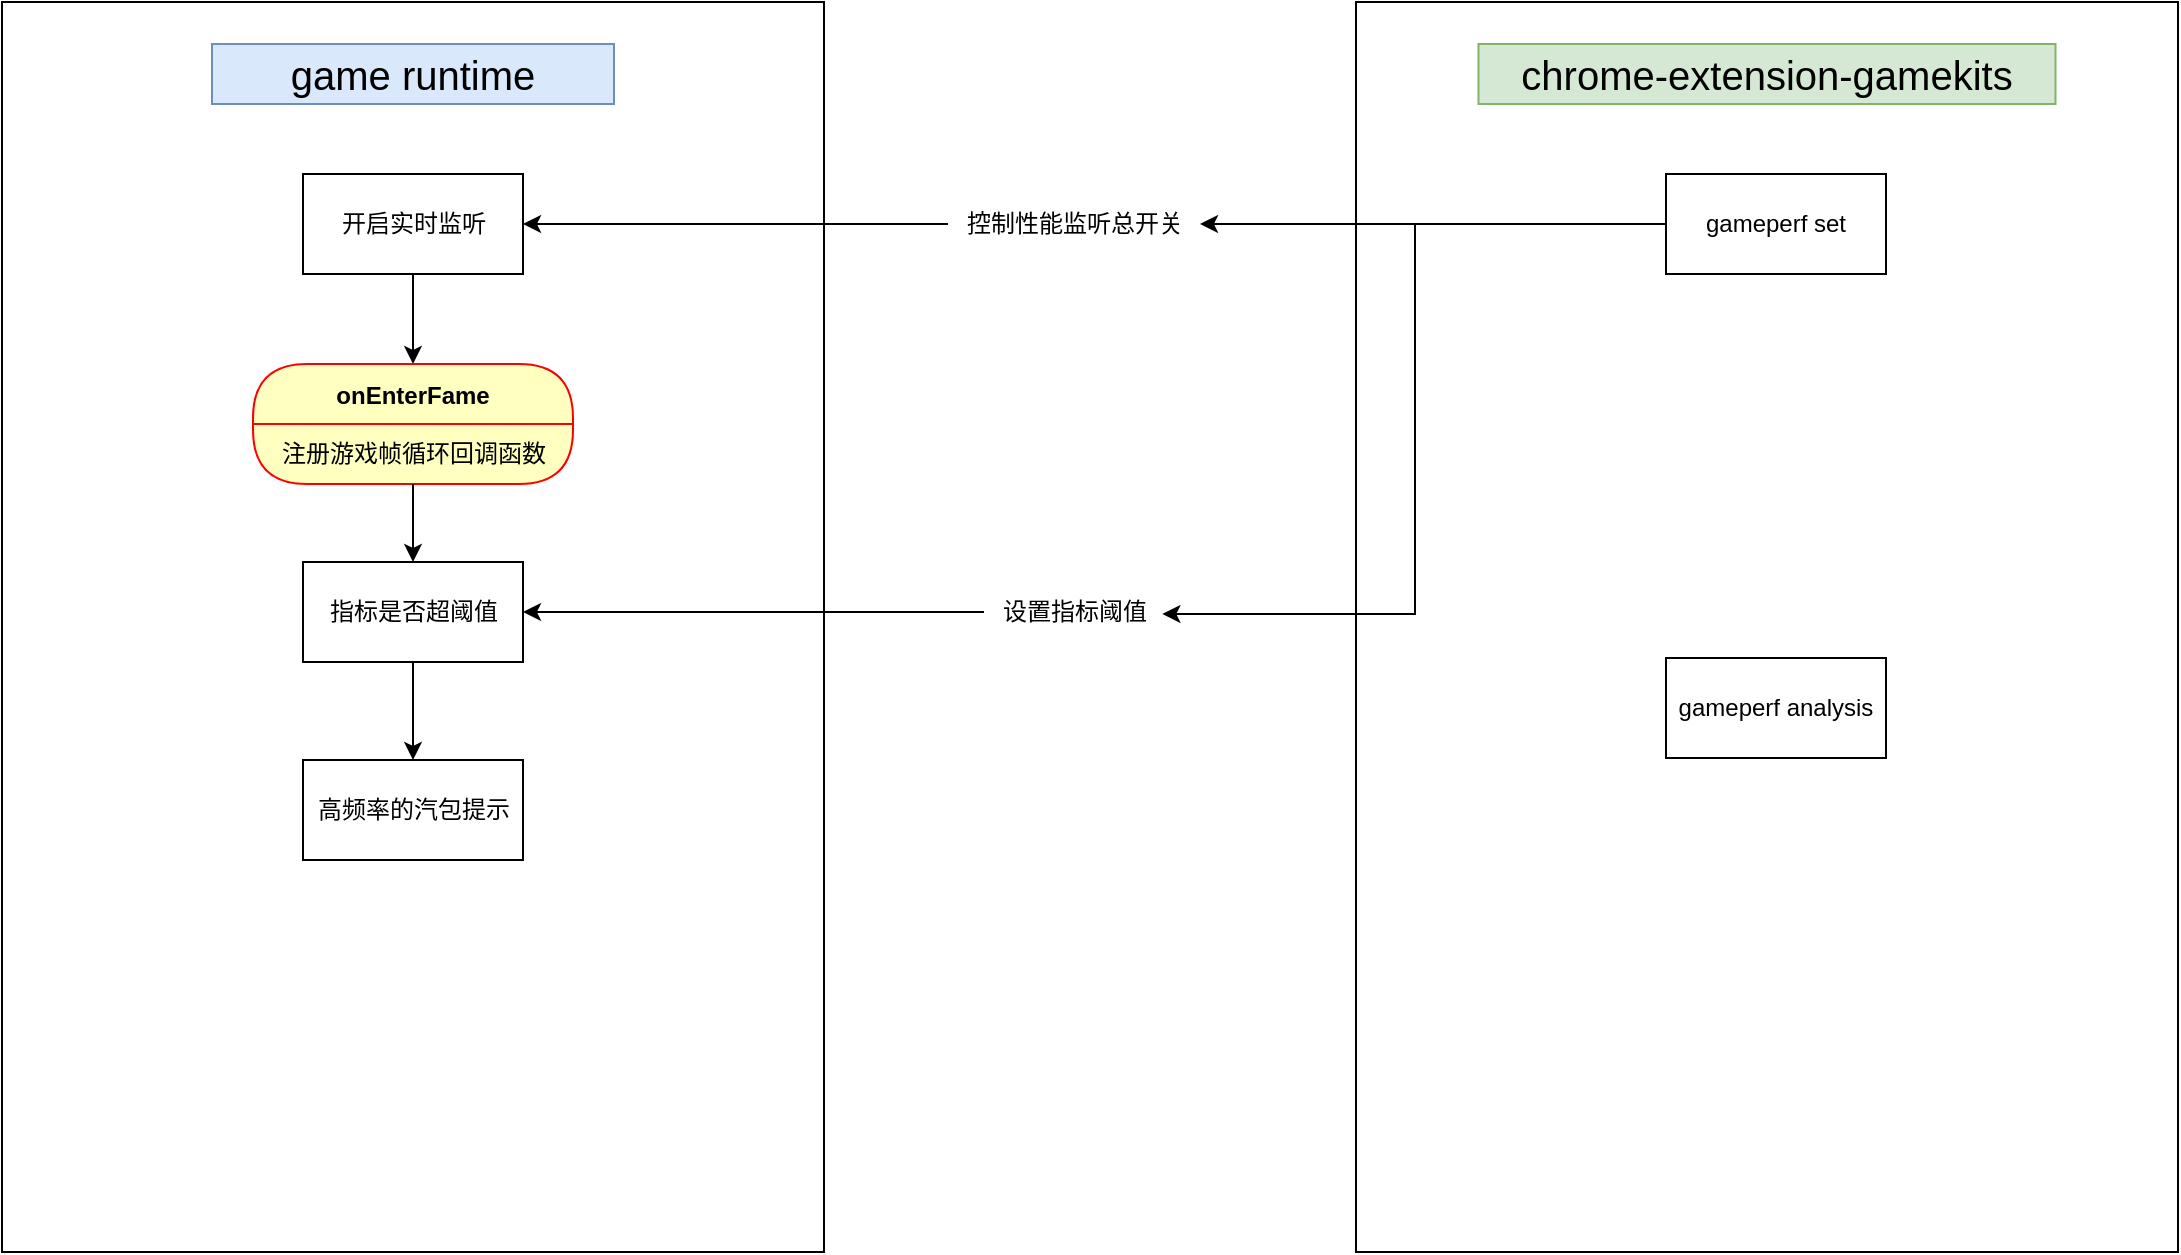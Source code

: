 <mxfile version="24.5.3" type="github">
  <diagram name="第 1 页" id="EIIMtydjI0oj0VH4oGAn">
    <mxGraphModel dx="1434" dy="780" grid="0" gridSize="10" guides="1" tooltips="1" connect="1" arrows="1" fold="1" page="1" pageScale="1" pageWidth="1169" pageHeight="827" math="0" shadow="0">
      <root>
        <mxCell id="0" />
        <mxCell id="1" parent="0" />
        <mxCell id="2UdP-SpyfaKAD273BKzM-2" value="" style="rounded=0;whiteSpace=wrap;html=1;movable=0;resizable=0;rotatable=0;deletable=0;editable=0;locked=1;connectable=0;" vertex="1" parent="1">
          <mxGeometry x="49" y="36" width="411" height="625" as="geometry" />
        </mxCell>
        <mxCell id="2UdP-SpyfaKAD273BKzM-3" value="" style="rounded=0;whiteSpace=wrap;html=1;" vertex="1" parent="1">
          <mxGeometry x="726" y="36" width="411" height="625" as="geometry" />
        </mxCell>
        <mxCell id="2UdP-SpyfaKAD273BKzM-4" value="&lt;font style=&quot;font-size: 20px;&quot;&gt;game runtime&lt;/font&gt;" style="text;html=1;align=center;verticalAlign=middle;whiteSpace=wrap;rounded=0;fillColor=#dae8fc;strokeColor=#6c8ebf;" vertex="1" parent="1">
          <mxGeometry x="154" y="57" width="201" height="30" as="geometry" />
        </mxCell>
        <mxCell id="2UdP-SpyfaKAD273BKzM-5" value="&lt;font style=&quot;font-size: 20px;&quot;&gt;chrome-extension-gamekits&lt;/font&gt;" style="text;html=1;align=center;verticalAlign=middle;whiteSpace=wrap;rounded=0;fillColor=#d5e8d4;strokeColor=#82b366;" vertex="1" parent="1">
          <mxGeometry x="787.25" y="57" width="288.5" height="30" as="geometry" />
        </mxCell>
        <mxCell id="2UdP-SpyfaKAD273BKzM-26" style="edgeStyle=orthogonalEdgeStyle;rounded=0;orthogonalLoop=1;jettySize=auto;html=1;entryX=0.5;entryY=0;entryDx=0;entryDy=0;" edge="1" parent="1" source="2UdP-SpyfaKAD273BKzM-8" target="2UdP-SpyfaKAD273BKzM-25">
          <mxGeometry relative="1" as="geometry" />
        </mxCell>
        <mxCell id="2UdP-SpyfaKAD273BKzM-8" value="指标是否超阈值" style="html=1;whiteSpace=wrap;" vertex="1" parent="1">
          <mxGeometry x="199.5" y="316" width="110" height="50" as="geometry" />
        </mxCell>
        <mxCell id="2UdP-SpyfaKAD273BKzM-10" style="edgeStyle=orthogonalEdgeStyle;rounded=0;orthogonalLoop=1;jettySize=auto;html=1;" edge="1" parent="1" source="2UdP-SpyfaKAD273BKzM-9" target="2UdP-SpyfaKAD273BKzM-27">
          <mxGeometry relative="1" as="geometry">
            <mxPoint x="254.5" y="227" as="targetPoint" />
          </mxGeometry>
        </mxCell>
        <mxCell id="2UdP-SpyfaKAD273BKzM-9" value="开启实时监听" style="html=1;whiteSpace=wrap;" vertex="1" parent="1">
          <mxGeometry x="199.5" y="122" width="110" height="50" as="geometry" />
        </mxCell>
        <mxCell id="2UdP-SpyfaKAD273BKzM-17" style="edgeStyle=orthogonalEdgeStyle;rounded=0;orthogonalLoop=1;jettySize=auto;html=1;" edge="1" parent="1" source="2UdP-SpyfaKAD273BKzM-12" target="2UdP-SpyfaKAD273BKzM-16">
          <mxGeometry relative="1" as="geometry" />
        </mxCell>
        <mxCell id="2UdP-SpyfaKAD273BKzM-12" value="gameperf set" style="html=1;whiteSpace=wrap;" vertex="1" parent="1">
          <mxGeometry x="881" y="122" width="110" height="50" as="geometry" />
        </mxCell>
        <mxCell id="2UdP-SpyfaKAD273BKzM-18" style="edgeStyle=orthogonalEdgeStyle;rounded=0;orthogonalLoop=1;jettySize=auto;html=1;entryX=1;entryY=0.5;entryDx=0;entryDy=0;" edge="1" parent="1" source="2UdP-SpyfaKAD273BKzM-16" target="2UdP-SpyfaKAD273BKzM-9">
          <mxGeometry relative="1" as="geometry" />
        </mxCell>
        <mxCell id="2UdP-SpyfaKAD273BKzM-16" value="控制性能监听总开关" style="text;html=1;align=center;verticalAlign=middle;resizable=0;points=[];autosize=1;strokeColor=none;fillColor=none;" vertex="1" parent="1">
          <mxGeometry x="522" y="134" width="126" height="26" as="geometry" />
        </mxCell>
        <mxCell id="2UdP-SpyfaKAD273BKzM-21" style="edgeStyle=orthogonalEdgeStyle;rounded=0;orthogonalLoop=1;jettySize=auto;html=1;" edge="1" parent="1" source="2UdP-SpyfaKAD273BKzM-19" target="2UdP-SpyfaKAD273BKzM-8">
          <mxGeometry relative="1" as="geometry" />
        </mxCell>
        <mxCell id="2UdP-SpyfaKAD273BKzM-19" value="设置指标阈值" style="text;html=1;align=center;verticalAlign=middle;resizable=0;points=[];autosize=1;strokeColor=none;fillColor=none;" vertex="1" parent="1">
          <mxGeometry x="540" y="328" width="90" height="26" as="geometry" />
        </mxCell>
        <mxCell id="2UdP-SpyfaKAD273BKzM-20" style="edgeStyle=orthogonalEdgeStyle;rounded=0;orthogonalLoop=1;jettySize=auto;html=1;entryX=0.991;entryY=0.538;entryDx=0;entryDy=0;entryPerimeter=0;" edge="1" parent="1" source="2UdP-SpyfaKAD273BKzM-12" target="2UdP-SpyfaKAD273BKzM-19">
          <mxGeometry relative="1" as="geometry" />
        </mxCell>
        <mxCell id="2UdP-SpyfaKAD273BKzM-25" value="高频率的汽包提示" style="html=1;whiteSpace=wrap;" vertex="1" parent="1">
          <mxGeometry x="199.5" y="415" width="110" height="50" as="geometry" />
        </mxCell>
        <mxCell id="2UdP-SpyfaKAD273BKzM-27" value="onEnterFame" style="swimlane;fontStyle=1;align=center;verticalAlign=middle;childLayout=stackLayout;horizontal=1;startSize=30;horizontalStack=0;resizeParent=0;resizeLast=1;container=0;fontColor=#000000;collapsible=0;rounded=1;arcSize=30;strokeColor=#ff0000;fillColor=#ffffc0;swimlaneFillColor=#ffffc0;dropTarget=0;" vertex="1" parent="1">
          <mxGeometry x="174.5" y="217" width="160" height="60" as="geometry" />
        </mxCell>
        <mxCell id="2UdP-SpyfaKAD273BKzM-28" value="&lt;span style=&quot;text-wrap: nowrap;&quot;&gt;注册游戏帧循环回调函数&lt;/span&gt;" style="text;html=1;strokeColor=none;fillColor=none;align=center;verticalAlign=middle;spacingLeft=4;spacingRight=4;whiteSpace=wrap;overflow=hidden;rotatable=0;fontColor=#000000;" vertex="1" parent="2UdP-SpyfaKAD273BKzM-27">
          <mxGeometry y="30" width="160" height="30" as="geometry" />
        </mxCell>
        <mxCell id="2UdP-SpyfaKAD273BKzM-30" style="edgeStyle=orthogonalEdgeStyle;rounded=0;orthogonalLoop=1;jettySize=auto;html=1;" edge="1" parent="1" source="2UdP-SpyfaKAD273BKzM-28" target="2UdP-SpyfaKAD273BKzM-8">
          <mxGeometry relative="1" as="geometry" />
        </mxCell>
        <mxCell id="2UdP-SpyfaKAD273BKzM-31" value="gameperf analysis" style="html=1;whiteSpace=wrap;" vertex="1" parent="1">
          <mxGeometry x="881" y="364" width="110" height="50" as="geometry" />
        </mxCell>
      </root>
    </mxGraphModel>
  </diagram>
</mxfile>
